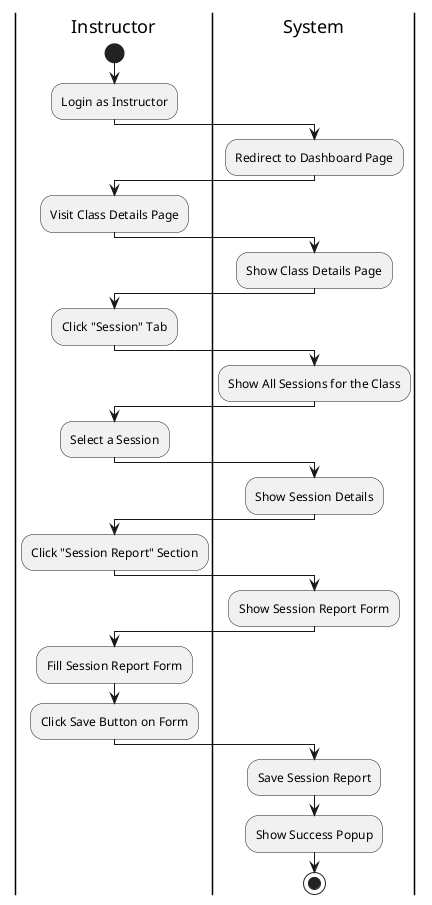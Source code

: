 @startuml AddSessionReport
|Instructor|
start
:Login as Instructor;
|System|
:Redirect to Dashboard Page;
|Instructor|
:Visit Class Details Page;
|System|
:Show Class Details Page;
|Instructor|
:Click "Session" Tab;
|System|
:Show All Sessions for the Class;
|Instructor|
:Select a Session;
|System|
:Show Session Details;
|Instructor|
:Click "Session Report" Section;
|System|
:Show Session Report Form;
|Instructor|
:Fill Session Report Form;
:Click Save Button on Form;
|System|
:Save Session Report;
:Show Success Popup;
stop
@enduml
